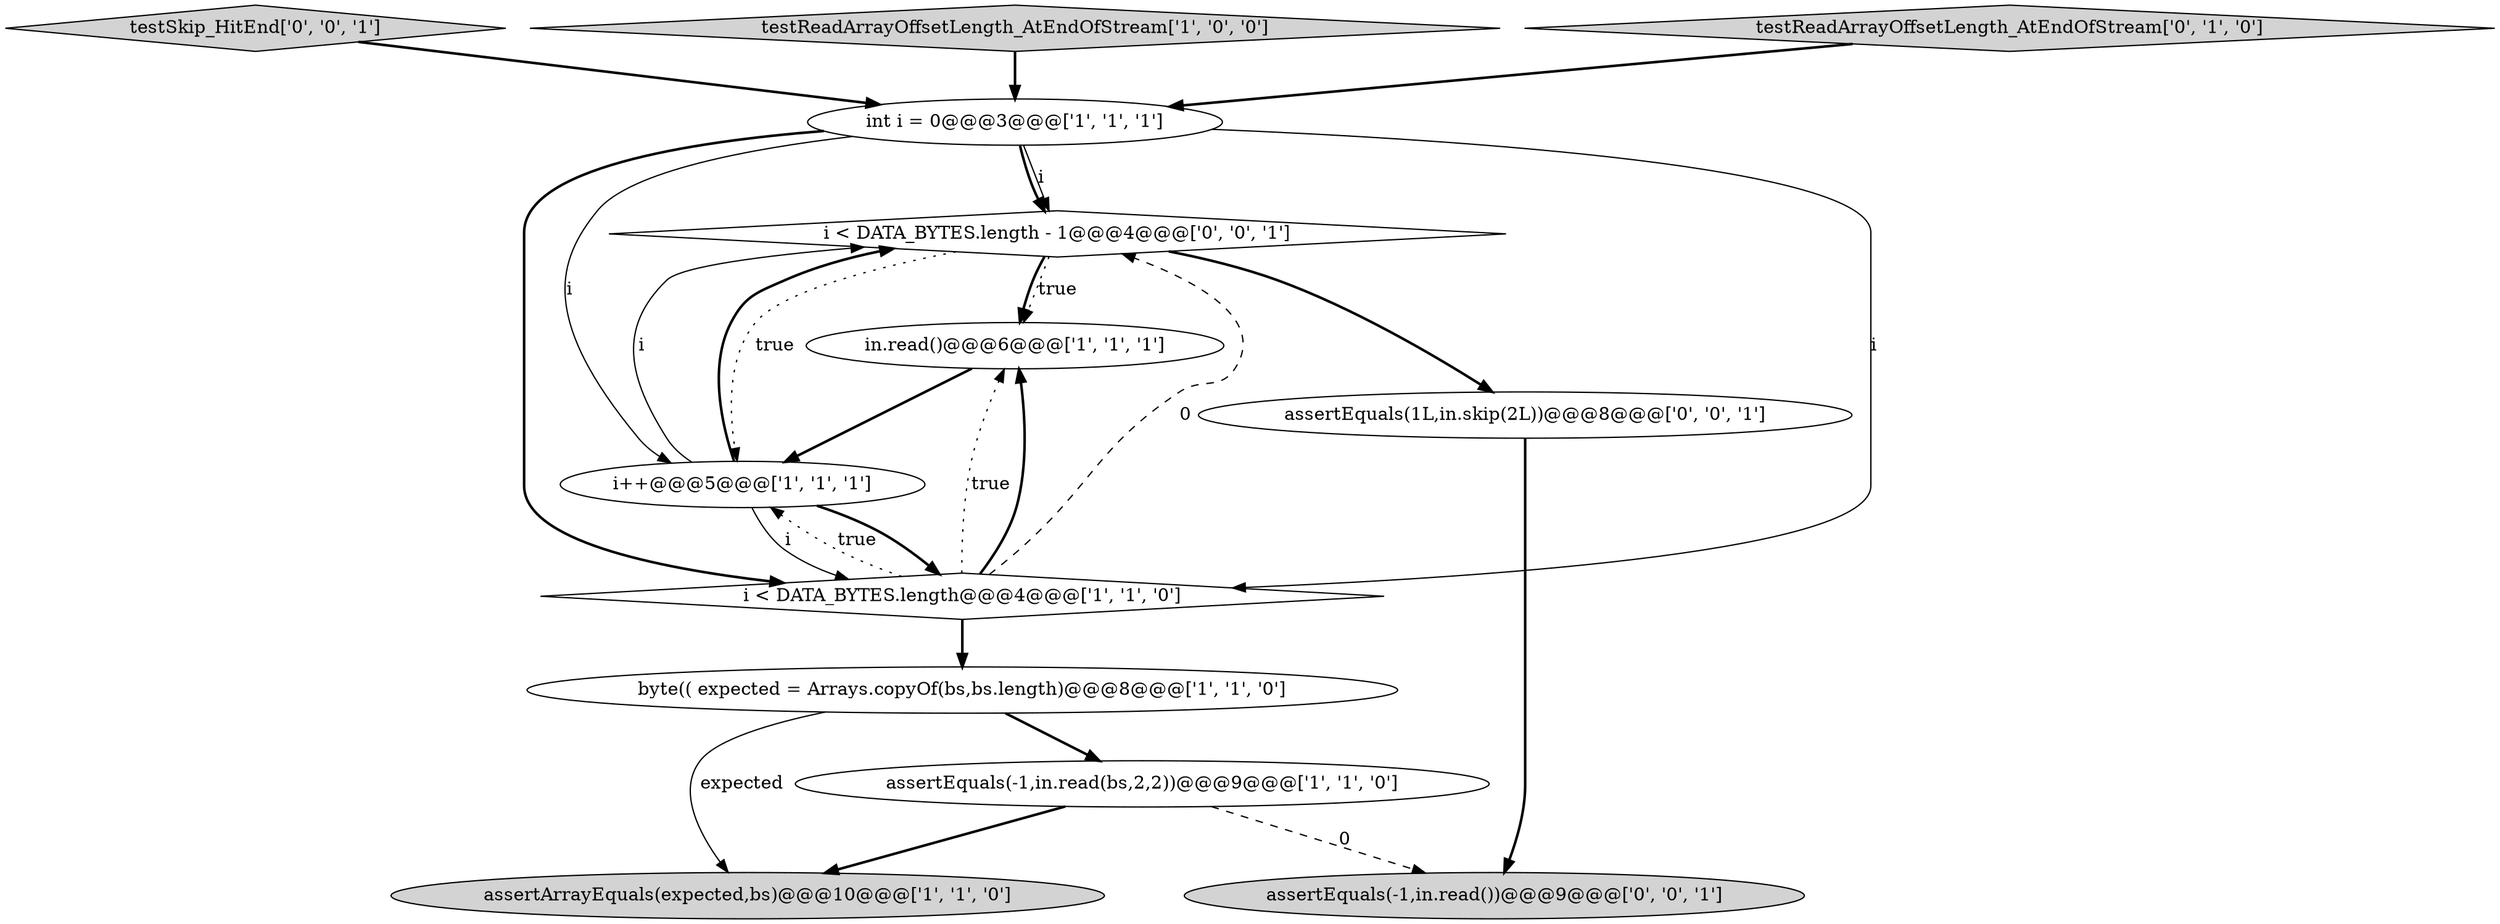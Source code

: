 digraph {
4 [style = filled, label = "byte(( expected = Arrays.copyOf(bs,bs.length)@@@8@@@['1', '1', '0']", fillcolor = white, shape = ellipse image = "AAA0AAABBB1BBB"];
2 [style = filled, label = "in.read()@@@6@@@['1', '1', '1']", fillcolor = white, shape = ellipse image = "AAA0AAABBB1BBB"];
11 [style = filled, label = "i < DATA_BYTES.length - 1@@@4@@@['0', '0', '1']", fillcolor = white, shape = diamond image = "AAA0AAABBB3BBB"];
12 [style = filled, label = "assertEquals(1L,in.skip(2L))@@@8@@@['0', '0', '1']", fillcolor = white, shape = ellipse image = "AAA0AAABBB3BBB"];
1 [style = filled, label = "assertEquals(-1,in.read(bs,2,2))@@@9@@@['1', '1', '0']", fillcolor = white, shape = ellipse image = "AAA0AAABBB1BBB"];
0 [style = filled, label = "int i = 0@@@3@@@['1', '1', '1']", fillcolor = white, shape = ellipse image = "AAA0AAABBB1BBB"];
7 [style = filled, label = "assertArrayEquals(expected,bs)@@@10@@@['1', '1', '0']", fillcolor = lightgray, shape = ellipse image = "AAA0AAABBB1BBB"];
10 [style = filled, label = "testSkip_HitEnd['0', '0', '1']", fillcolor = lightgray, shape = diamond image = "AAA0AAABBB3BBB"];
9 [style = filled, label = "assertEquals(-1,in.read())@@@9@@@['0', '0', '1']", fillcolor = lightgray, shape = ellipse image = "AAA0AAABBB3BBB"];
3 [style = filled, label = "testReadArrayOffsetLength_AtEndOfStream['1', '0', '0']", fillcolor = lightgray, shape = diamond image = "AAA0AAABBB1BBB"];
5 [style = filled, label = "i < DATA_BYTES.length@@@4@@@['1', '1', '0']", fillcolor = white, shape = diamond image = "AAA0AAABBB1BBB"];
8 [style = filled, label = "testReadArrayOffsetLength_AtEndOfStream['0', '1', '0']", fillcolor = lightgray, shape = diamond image = "AAA0AAABBB2BBB"];
6 [style = filled, label = "i++@@@5@@@['1', '1', '1']", fillcolor = white, shape = ellipse image = "AAA0AAABBB1BBB"];
6->5 [style = solid, label="i"];
2->6 [style = bold, label=""];
5->6 [style = dotted, label="true"];
0->11 [style = bold, label=""];
1->9 [style = dashed, label="0"];
11->12 [style = bold, label=""];
12->9 [style = bold, label=""];
1->7 [style = bold, label=""];
11->2 [style = bold, label=""];
3->0 [style = bold, label=""];
0->5 [style = solid, label="i"];
4->7 [style = solid, label="expected"];
8->0 [style = bold, label=""];
6->5 [style = bold, label=""];
5->2 [style = bold, label=""];
11->2 [style = dotted, label="true"];
6->11 [style = solid, label="i"];
5->11 [style = dashed, label="0"];
11->6 [style = dotted, label="true"];
6->11 [style = bold, label=""];
5->4 [style = bold, label=""];
10->0 [style = bold, label=""];
0->11 [style = solid, label="i"];
4->1 [style = bold, label=""];
0->6 [style = solid, label="i"];
5->2 [style = dotted, label="true"];
0->5 [style = bold, label=""];
}
